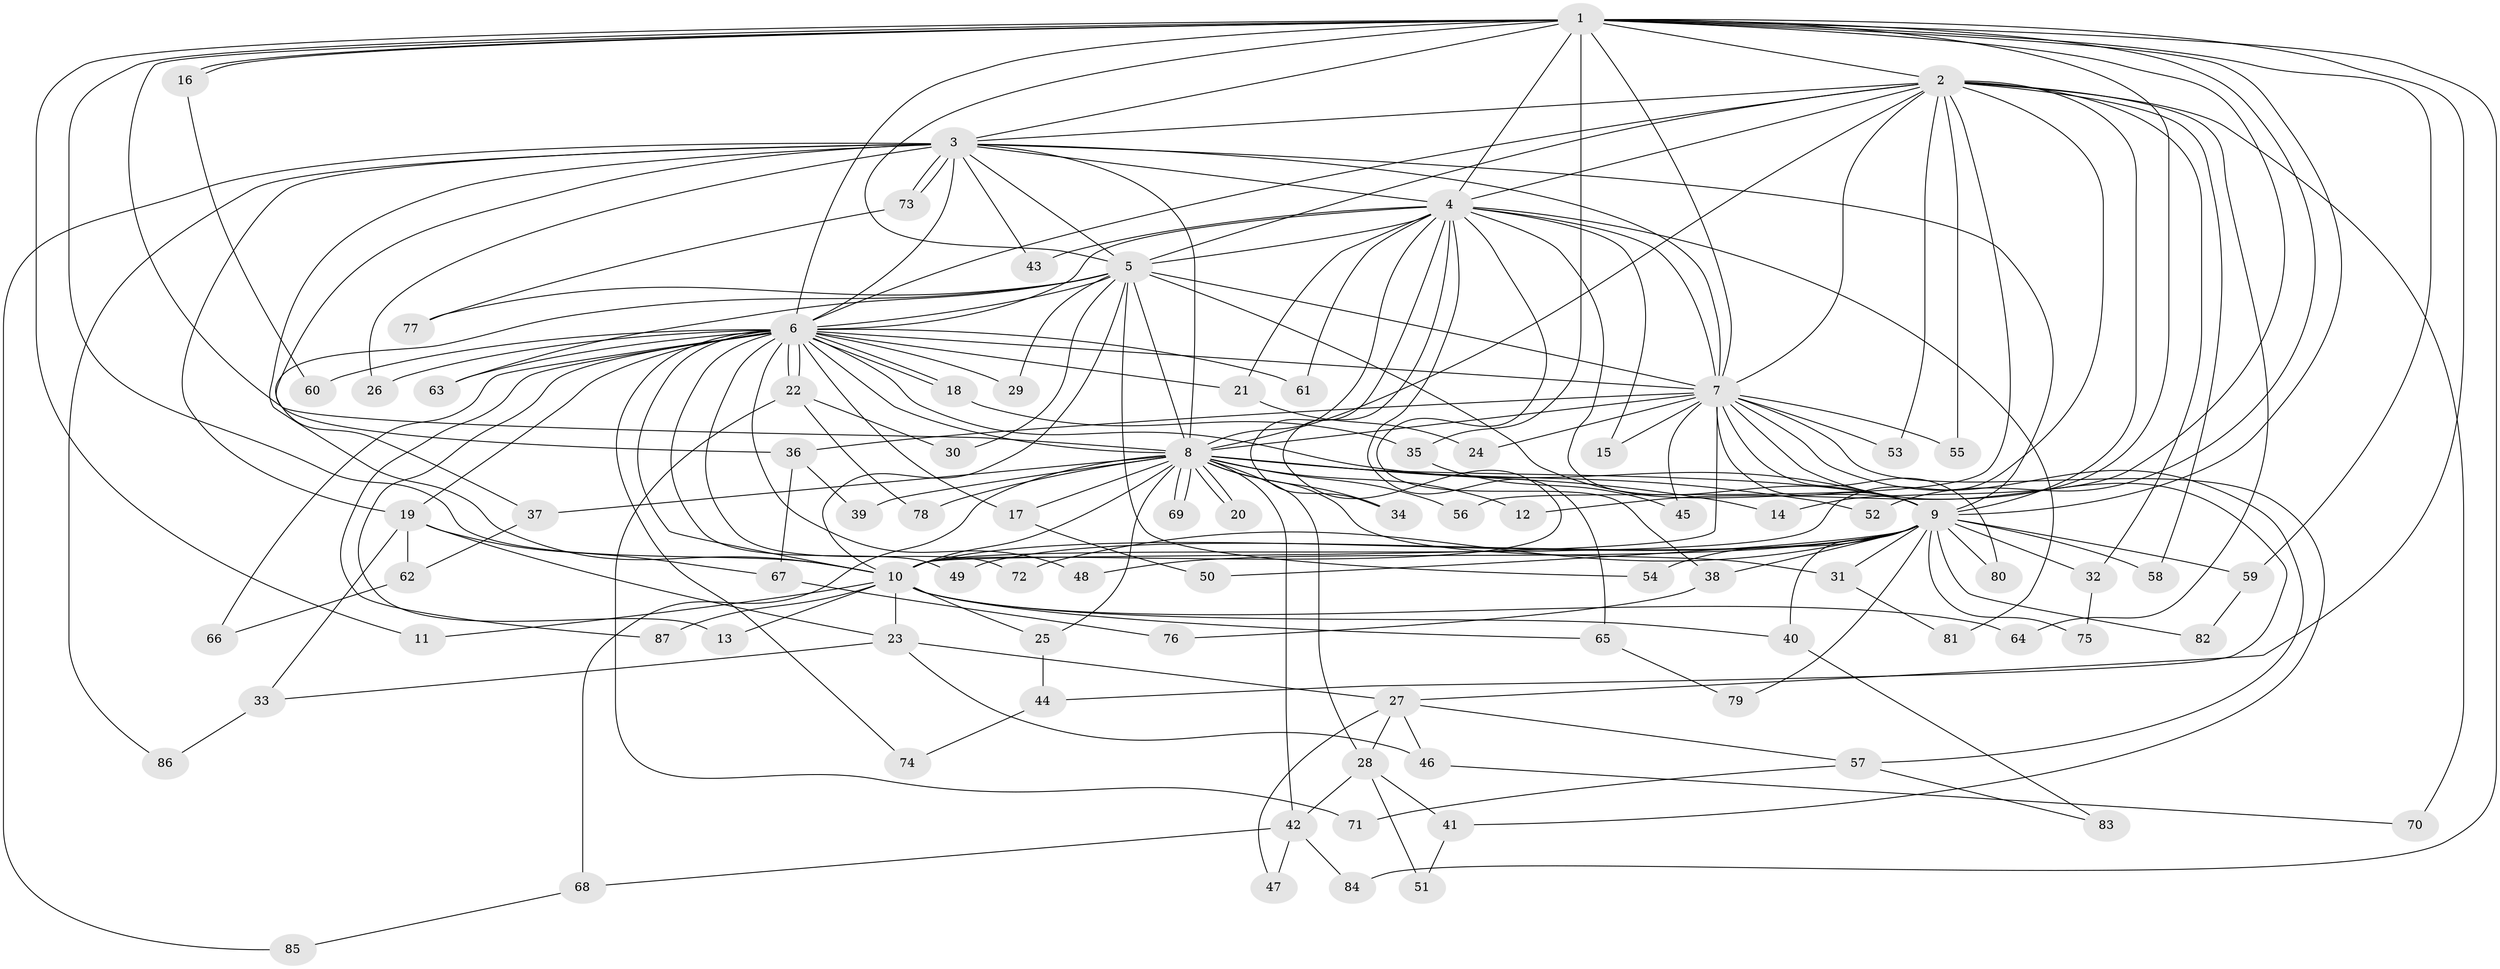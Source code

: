 // coarse degree distribution, {15: 0.018867924528301886, 18: 0.018867924528301886, 14: 0.018867924528301886, 13: 0.03773584905660377, 20: 0.03773584905660377, 16: 0.018867924528301886, 21: 0.018867924528301886, 2: 0.5094339622641509, 6: 0.018867924528301886, 1: 0.03773584905660377, 3: 0.1509433962264151, 4: 0.05660377358490566, 5: 0.03773584905660377, 8: 0.018867924528301886}
// Generated by graph-tools (version 1.1) at 2025/49/03/04/25 22:49:17]
// undirected, 87 vertices, 199 edges
graph export_dot {
  node [color=gray90,style=filled];
  1;
  2;
  3;
  4;
  5;
  6;
  7;
  8;
  9;
  10;
  11;
  12;
  13;
  14;
  15;
  16;
  17;
  18;
  19;
  20;
  21;
  22;
  23;
  24;
  25;
  26;
  27;
  28;
  29;
  30;
  31;
  32;
  33;
  34;
  35;
  36;
  37;
  38;
  39;
  40;
  41;
  42;
  43;
  44;
  45;
  46;
  47;
  48;
  49;
  50;
  51;
  52;
  53;
  54;
  55;
  56;
  57;
  58;
  59;
  60;
  61;
  62;
  63;
  64;
  65;
  66;
  67;
  68;
  69;
  70;
  71;
  72;
  73;
  74;
  75;
  76;
  77;
  78;
  79;
  80;
  81;
  82;
  83;
  84;
  85;
  86;
  87;
  1 -- 2;
  1 -- 3;
  1 -- 4;
  1 -- 5;
  1 -- 6;
  1 -- 7;
  1 -- 8;
  1 -- 9;
  1 -- 10;
  1 -- 11;
  1 -- 12;
  1 -- 14;
  1 -- 16;
  1 -- 16;
  1 -- 27;
  1 -- 35;
  1 -- 52;
  1 -- 59;
  1 -- 84;
  2 -- 3;
  2 -- 4;
  2 -- 5;
  2 -- 6;
  2 -- 7;
  2 -- 8;
  2 -- 9;
  2 -- 10;
  2 -- 32;
  2 -- 53;
  2 -- 55;
  2 -- 56;
  2 -- 58;
  2 -- 64;
  2 -- 70;
  3 -- 4;
  3 -- 5;
  3 -- 6;
  3 -- 7;
  3 -- 8;
  3 -- 9;
  3 -- 10;
  3 -- 19;
  3 -- 26;
  3 -- 36;
  3 -- 43;
  3 -- 73;
  3 -- 73;
  3 -- 85;
  3 -- 86;
  4 -- 5;
  4 -- 6;
  4 -- 7;
  4 -- 8;
  4 -- 9;
  4 -- 10;
  4 -- 15;
  4 -- 21;
  4 -- 34;
  4 -- 38;
  4 -- 43;
  4 -- 61;
  4 -- 65;
  4 -- 81;
  5 -- 6;
  5 -- 7;
  5 -- 8;
  5 -- 9;
  5 -- 10;
  5 -- 29;
  5 -- 30;
  5 -- 37;
  5 -- 54;
  5 -- 63;
  5 -- 77;
  6 -- 7;
  6 -- 8;
  6 -- 9;
  6 -- 10;
  6 -- 13;
  6 -- 17;
  6 -- 18;
  6 -- 18;
  6 -- 19;
  6 -- 21;
  6 -- 22;
  6 -- 22;
  6 -- 26;
  6 -- 29;
  6 -- 48;
  6 -- 49;
  6 -- 60;
  6 -- 61;
  6 -- 63;
  6 -- 66;
  6 -- 72;
  6 -- 74;
  6 -- 87;
  7 -- 8;
  7 -- 9;
  7 -- 10;
  7 -- 15;
  7 -- 24;
  7 -- 36;
  7 -- 41;
  7 -- 44;
  7 -- 45;
  7 -- 53;
  7 -- 55;
  7 -- 57;
  7 -- 80;
  8 -- 9;
  8 -- 10;
  8 -- 12;
  8 -- 14;
  8 -- 17;
  8 -- 20;
  8 -- 20;
  8 -- 25;
  8 -- 28;
  8 -- 31;
  8 -- 34;
  8 -- 37;
  8 -- 39;
  8 -- 42;
  8 -- 52;
  8 -- 56;
  8 -- 68;
  8 -- 69;
  8 -- 69;
  8 -- 78;
  9 -- 10;
  9 -- 31;
  9 -- 32;
  9 -- 38;
  9 -- 40;
  9 -- 48;
  9 -- 49;
  9 -- 50;
  9 -- 54;
  9 -- 58;
  9 -- 59;
  9 -- 72;
  9 -- 75;
  9 -- 79;
  9 -- 80;
  9 -- 82;
  10 -- 11;
  10 -- 13;
  10 -- 23;
  10 -- 25;
  10 -- 40;
  10 -- 64;
  10 -- 65;
  10 -- 87;
  16 -- 60;
  17 -- 50;
  18 -- 35;
  19 -- 23;
  19 -- 33;
  19 -- 62;
  19 -- 67;
  21 -- 24;
  22 -- 30;
  22 -- 71;
  22 -- 78;
  23 -- 27;
  23 -- 33;
  23 -- 46;
  25 -- 44;
  27 -- 28;
  27 -- 46;
  27 -- 47;
  27 -- 57;
  28 -- 41;
  28 -- 42;
  28 -- 51;
  31 -- 81;
  32 -- 75;
  33 -- 86;
  35 -- 45;
  36 -- 39;
  36 -- 67;
  37 -- 62;
  38 -- 76;
  40 -- 83;
  41 -- 51;
  42 -- 47;
  42 -- 68;
  42 -- 84;
  44 -- 74;
  46 -- 70;
  57 -- 71;
  57 -- 83;
  59 -- 82;
  62 -- 66;
  65 -- 79;
  67 -- 76;
  68 -- 85;
  73 -- 77;
}

